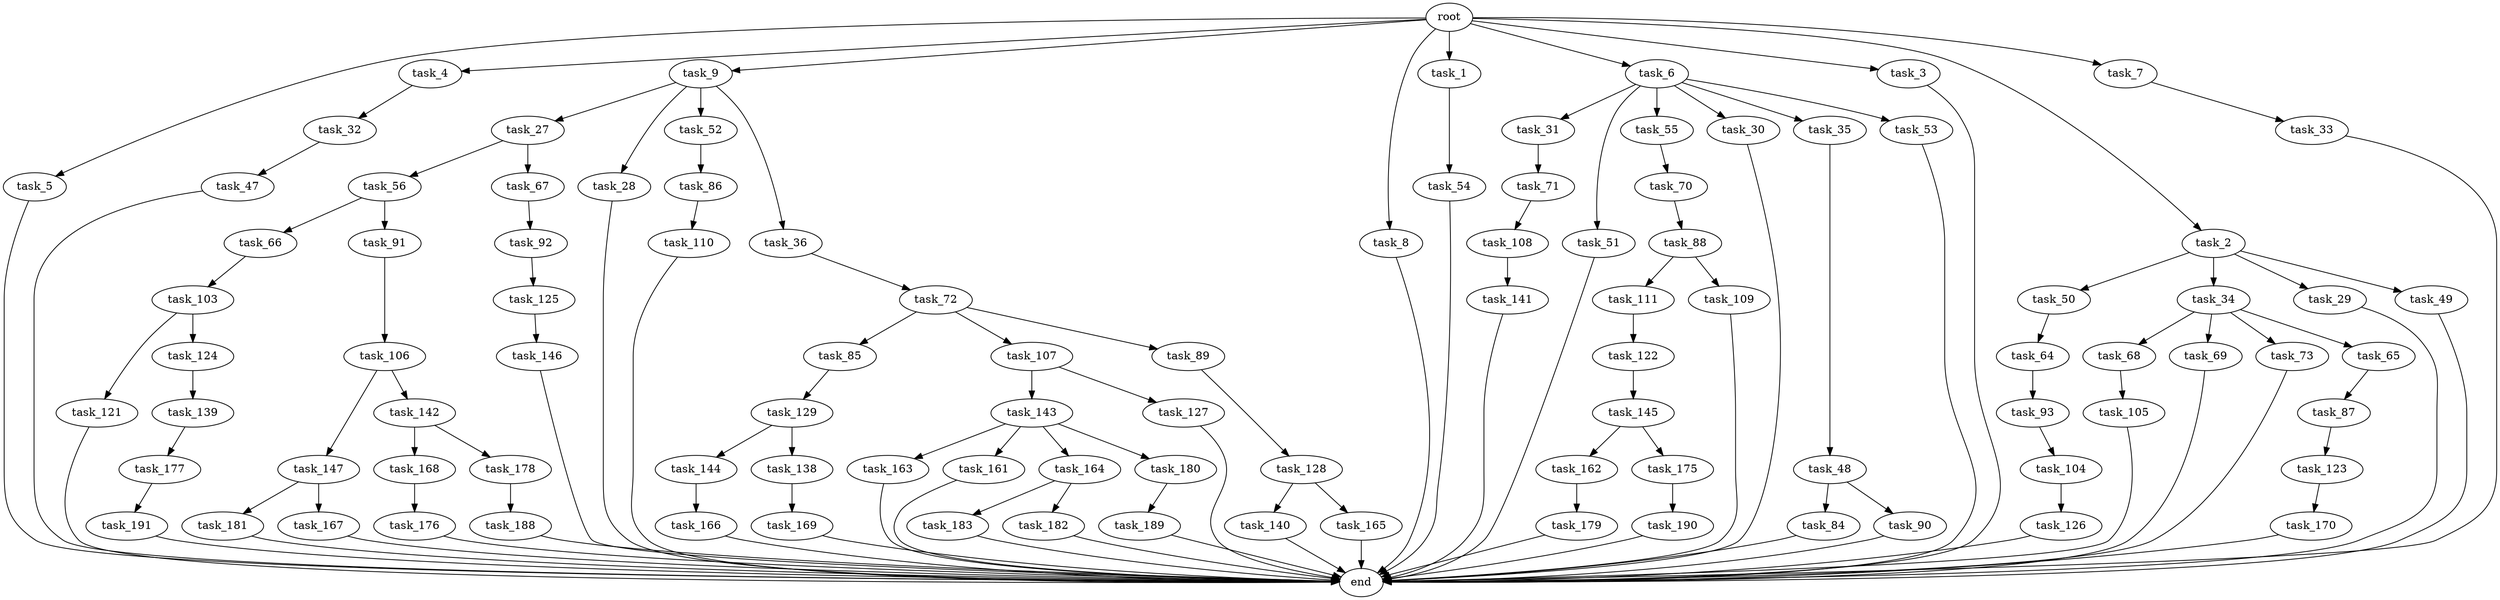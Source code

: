 digraph G {
  task_129 [size="8589934592.000000"];
  task_27 [size="5497558138.880000"];
  task_68 [size="4209067950.080000"];
  task_50 [size="2147483648.000000"];
  task_181 [size="343597383.680000"];
  task_66 [size="6957847019.520000"];
  task_5 [size="10.240000"];
  task_4 [size="10.240000"];
  task_121 [size="3092376453.120000"];
  task_84 [size="8589934592.000000"];
  task_147 [size="8589934592.000000"];
  task_90 [size="8589934592.000000"];
  task_190 [size="2147483648.000000"];
  task_143 [size="8589934592.000000"];
  task_110 [size="6957847019.520000"];
  task_64 [size="773094113.280000"];
  task_103 [size="2147483648.000000"];
  task_141 [size="6957847019.520000"];
  task_31 [size="343597383.680000"];
  task_51 [size="343597383.680000"];
  task_28 [size="5497558138.880000"];
  task_55 [size="343597383.680000"];
  task_88 [size="8589934592.000000"];
  task_9 [size="10.240000"];
  task_54 [size="2147483648.000000"];
  task_33 [size="4209067950.080000"];
  task_56 [size="8589934592.000000"];
  task_142 [size="8589934592.000000"];
  task_183 [size="343597383.680000"];
  task_8 [size="10.240000"];
  task_86 [size="1374389534.720000"];
  task_167 [size="343597383.680000"];
  task_179 [size="3092376453.120000"];
  task_91 [size="6957847019.520000"];
  task_166 [size="1374389534.720000"];
  task_182 [size="343597383.680000"];
  task_1 [size="10.240000"];
  task_105 [size="6957847019.520000"];
  task_106 [size="5497558138.880000"];
  task_188 [size="343597383.680000"];
  task_52 [size="5497558138.880000"];
  task_85 [size="8589934592.000000"];
  task_168 [size="8589934592.000000"];
  task_104 [size="773094113.280000"];
  task_177 [size="8589934592.000000"];
  task_123 [size="1374389534.720000"];
  task_140 [size="2147483648.000000"];
  task_6 [size="10.240000"];
  task_3 [size="10.240000"];
  task_111 [size="2147483648.000000"];
  task_34 [size="2147483648.000000"];
  task_139 [size="6957847019.520000"];
  end [size="0.000000"];
  task_144 [size="6957847019.520000"];
  task_70 [size="6957847019.520000"];
  task_69 [size="4209067950.080000"];
  task_169 [size="8589934592.000000"];
  task_176 [size="4209067950.080000"];
  task_73 [size="4209067950.080000"];
  task_170 [size="343597383.680000"];
  task_163 [size="1374389534.720000"];
  task_161 [size="1374389534.720000"];
  task_107 [size="8589934592.000000"];
  task_165 [size="2147483648.000000"];
  task_30 [size="343597383.680000"];
  task_48 [size="1374389534.720000"];
  task_124 [size="3092376453.120000"];
  task_32 [size="3092376453.120000"];
  task_145 [size="3092376453.120000"];
  task_125 [size="773094113.280000"];
  task_162 [size="5497558138.880000"];
  task_2 [size="10.240000"];
  task_138 [size="6957847019.520000"];
  task_146 [size="773094113.280000"];
  task_29 [size="2147483648.000000"];
  task_35 [size="343597383.680000"];
  task_71 [size="1374389534.720000"];
  task_87 [size="8589934592.000000"];
  task_109 [size="2147483648.000000"];
  task_72 [size="4209067950.080000"];
  task_122 [size="5497558138.880000"];
  task_178 [size="8589934592.000000"];
  task_126 [size="3092376453.120000"];
  task_92 [size="3092376453.120000"];
  task_49 [size="2147483648.000000"];
  task_164 [size="1374389534.720000"];
  task_65 [size="4209067950.080000"];
  task_67 [size="8589934592.000000"];
  task_7 [size="10.240000"];
  task_127 [size="8589934592.000000"];
  task_189 [size="5497558138.880000"];
  task_128 [size="343597383.680000"];
  root [size="0.000000"];
  task_47 [size="1374389534.720000"];
  task_191 [size="8589934592.000000"];
  task_36 [size="5497558138.880000"];
  task_93 [size="4209067950.080000"];
  task_89 [size="8589934592.000000"];
  task_180 [size="1374389534.720000"];
  task_108 [size="6957847019.520000"];
  task_175 [size="5497558138.880000"];
  task_53 [size="343597383.680000"];

  task_129 -> task_138 [size="679477248.000000"];
  task_129 -> task_144 [size="679477248.000000"];
  task_27 -> task_56 [size="838860800.000000"];
  task_27 -> task_67 [size="838860800.000000"];
  task_68 -> task_105 [size="679477248.000000"];
  task_50 -> task_64 [size="75497472.000000"];
  task_181 -> end [size="1.000000"];
  task_66 -> task_103 [size="209715200.000000"];
  task_5 -> end [size="1.000000"];
  task_4 -> task_32 [size="301989888.000000"];
  task_121 -> end [size="1.000000"];
  task_84 -> end [size="1.000000"];
  task_147 -> task_167 [size="33554432.000000"];
  task_147 -> task_181 [size="33554432.000000"];
  task_90 -> end [size="1.000000"];
  task_190 -> end [size="1.000000"];
  task_143 -> task_163 [size="134217728.000000"];
  task_143 -> task_161 [size="134217728.000000"];
  task_143 -> task_180 [size="134217728.000000"];
  task_143 -> task_164 [size="134217728.000000"];
  task_110 -> end [size="1.000000"];
  task_64 -> task_93 [size="411041792.000000"];
  task_103 -> task_121 [size="301989888.000000"];
  task_103 -> task_124 [size="301989888.000000"];
  task_141 -> end [size="1.000000"];
  task_31 -> task_71 [size="134217728.000000"];
  task_51 -> end [size="1.000000"];
  task_28 -> end [size="1.000000"];
  task_55 -> task_70 [size="679477248.000000"];
  task_88 -> task_111 [size="209715200.000000"];
  task_88 -> task_109 [size="209715200.000000"];
  task_9 -> task_36 [size="536870912.000000"];
  task_9 -> task_27 [size="536870912.000000"];
  task_9 -> task_28 [size="536870912.000000"];
  task_9 -> task_52 [size="536870912.000000"];
  task_54 -> end [size="1.000000"];
  task_33 -> end [size="1.000000"];
  task_56 -> task_66 [size="679477248.000000"];
  task_56 -> task_91 [size="679477248.000000"];
  task_142 -> task_178 [size="838860800.000000"];
  task_142 -> task_168 [size="838860800.000000"];
  task_183 -> end [size="1.000000"];
  task_8 -> end [size="1.000000"];
  task_86 -> task_110 [size="679477248.000000"];
  task_167 -> end [size="1.000000"];
  task_179 -> end [size="1.000000"];
  task_91 -> task_106 [size="536870912.000000"];
  task_166 -> end [size="1.000000"];
  task_182 -> end [size="1.000000"];
  task_1 -> task_54 [size="209715200.000000"];
  task_105 -> end [size="1.000000"];
  task_106 -> task_142 [size="838860800.000000"];
  task_106 -> task_147 [size="838860800.000000"];
  task_188 -> end [size="1.000000"];
  task_52 -> task_86 [size="134217728.000000"];
  task_85 -> task_129 [size="838860800.000000"];
  task_168 -> task_176 [size="411041792.000000"];
  task_104 -> task_126 [size="301989888.000000"];
  task_177 -> task_191 [size="838860800.000000"];
  task_123 -> task_170 [size="33554432.000000"];
  task_140 -> end [size="1.000000"];
  task_6 -> task_30 [size="33554432.000000"];
  task_6 -> task_31 [size="33554432.000000"];
  task_6 -> task_51 [size="33554432.000000"];
  task_6 -> task_35 [size="33554432.000000"];
  task_6 -> task_53 [size="33554432.000000"];
  task_6 -> task_55 [size="33554432.000000"];
  task_3 -> end [size="1.000000"];
  task_111 -> task_122 [size="536870912.000000"];
  task_34 -> task_69 [size="411041792.000000"];
  task_34 -> task_65 [size="411041792.000000"];
  task_34 -> task_73 [size="411041792.000000"];
  task_34 -> task_68 [size="411041792.000000"];
  task_139 -> task_177 [size="838860800.000000"];
  task_144 -> task_166 [size="134217728.000000"];
  task_70 -> task_88 [size="838860800.000000"];
  task_69 -> end [size="1.000000"];
  task_169 -> end [size="1.000000"];
  task_176 -> end [size="1.000000"];
  task_73 -> end [size="1.000000"];
  task_170 -> end [size="1.000000"];
  task_163 -> end [size="1.000000"];
  task_161 -> end [size="1.000000"];
  task_107 -> task_127 [size="838860800.000000"];
  task_107 -> task_143 [size="838860800.000000"];
  task_165 -> end [size="1.000000"];
  task_30 -> end [size="1.000000"];
  task_48 -> task_84 [size="838860800.000000"];
  task_48 -> task_90 [size="838860800.000000"];
  task_124 -> task_139 [size="679477248.000000"];
  task_32 -> task_47 [size="134217728.000000"];
  task_145 -> task_162 [size="536870912.000000"];
  task_145 -> task_175 [size="536870912.000000"];
  task_125 -> task_146 [size="75497472.000000"];
  task_162 -> task_179 [size="301989888.000000"];
  task_2 -> task_49 [size="209715200.000000"];
  task_2 -> task_29 [size="209715200.000000"];
  task_2 -> task_34 [size="209715200.000000"];
  task_2 -> task_50 [size="209715200.000000"];
  task_138 -> task_169 [size="838860800.000000"];
  task_146 -> end [size="1.000000"];
  task_29 -> end [size="1.000000"];
  task_35 -> task_48 [size="134217728.000000"];
  task_71 -> task_108 [size="679477248.000000"];
  task_87 -> task_123 [size="134217728.000000"];
  task_109 -> end [size="1.000000"];
  task_72 -> task_85 [size="838860800.000000"];
  task_72 -> task_89 [size="838860800.000000"];
  task_72 -> task_107 [size="838860800.000000"];
  task_122 -> task_145 [size="301989888.000000"];
  task_178 -> task_188 [size="33554432.000000"];
  task_126 -> end [size="1.000000"];
  task_92 -> task_125 [size="75497472.000000"];
  task_49 -> end [size="1.000000"];
  task_164 -> task_182 [size="33554432.000000"];
  task_164 -> task_183 [size="33554432.000000"];
  task_65 -> task_87 [size="838860800.000000"];
  task_67 -> task_92 [size="301989888.000000"];
  task_7 -> task_33 [size="411041792.000000"];
  task_127 -> end [size="1.000000"];
  task_189 -> end [size="1.000000"];
  task_128 -> task_140 [size="209715200.000000"];
  task_128 -> task_165 [size="209715200.000000"];
  root -> task_8 [size="1.000000"];
  root -> task_2 [size="1.000000"];
  root -> task_5 [size="1.000000"];
  root -> task_4 [size="1.000000"];
  root -> task_9 [size="1.000000"];
  root -> task_1 [size="1.000000"];
  root -> task_7 [size="1.000000"];
  root -> task_6 [size="1.000000"];
  root -> task_3 [size="1.000000"];
  task_47 -> end [size="1.000000"];
  task_191 -> end [size="1.000000"];
  task_36 -> task_72 [size="411041792.000000"];
  task_93 -> task_104 [size="75497472.000000"];
  task_89 -> task_128 [size="33554432.000000"];
  task_180 -> task_189 [size="536870912.000000"];
  task_108 -> task_141 [size="679477248.000000"];
  task_175 -> task_190 [size="209715200.000000"];
  task_53 -> end [size="1.000000"];
}
